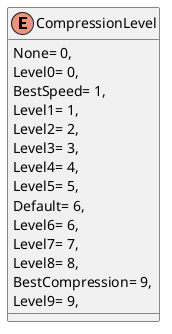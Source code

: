 @startuml
enum CompressionLevel {
    None= 0,
    Level0= 0,
    BestSpeed= 1,
    Level1= 1,
    Level2= 2,
    Level3= 3,
    Level4= 4,
    Level5= 5,
    Default= 6,
    Level6= 6,
    Level7= 7,
    Level8= 8,
    BestCompression= 9,
    Level9= 9,
}
@enduml
